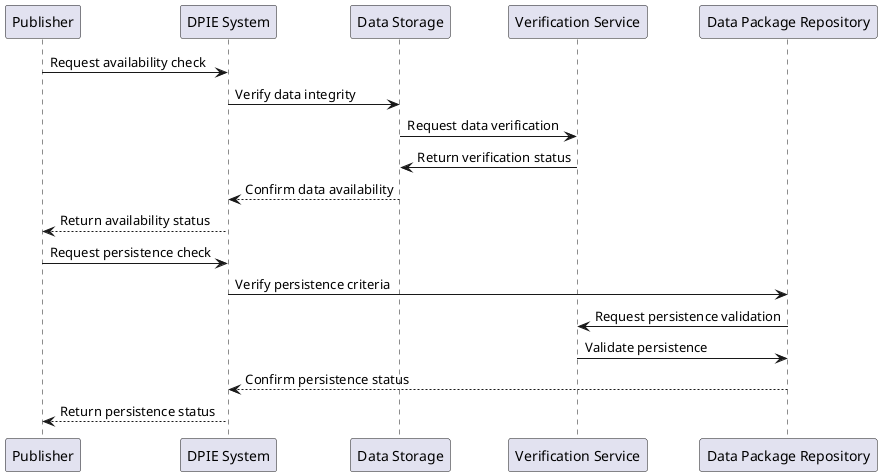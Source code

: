 @startuml
participant Publisher as publisher
participant "DPIE System" as dpi
participant "Data Storage" as storage
participant "Verification Service" as verify
participant "Data Package Repository" as repo

publisher -> dpi : Request availability check
dpi -> storage : Verify data integrity
storage -> verify : Request data verification
verify -> storage : Return verification status
storage --> dpi : Confirm data availability
dpi --> publisher : Return availability status

publisher -> dpi : Request persistence check
dpi -> repo : Verify persistence criteria
repo -> verify : Request persistence validation
verify -> repo : Validate persistence
repo --> dpi : Confirm persistence status
dpi --> publisher : Return persistence status

@enduml